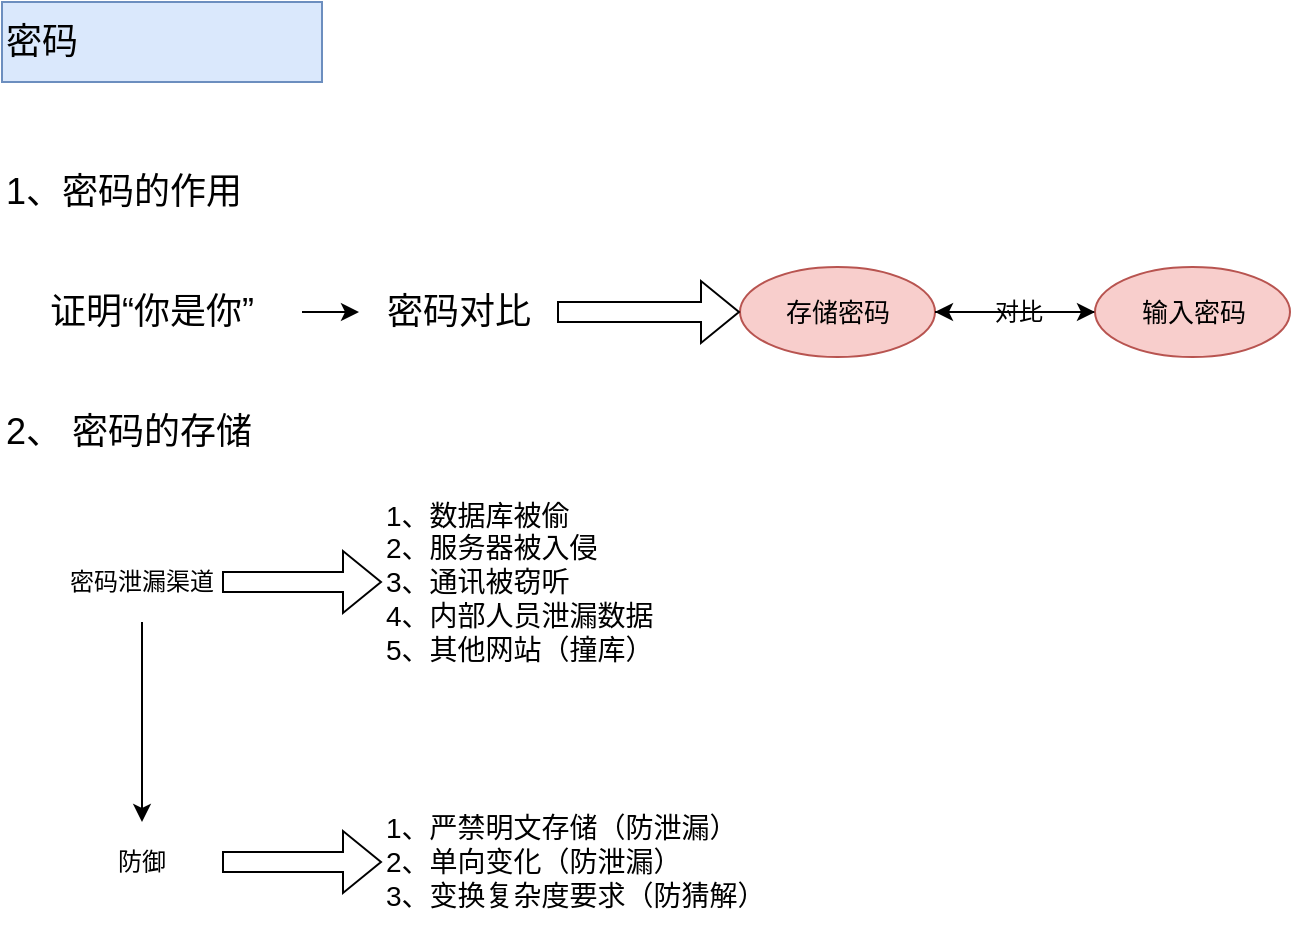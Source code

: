 <mxfile version="10.6.5" type="github"><diagram id="C_O-eJOAwh9OdCeOEhND" name="Page-1"><mxGraphModel dx="1158" dy="766" grid="1" gridSize="10" guides="1" tooltips="1" connect="1" arrows="1" fold="1" page="1" pageScale="1" pageWidth="1000" pageHeight="1169" math="0" shadow="0"><root><mxCell id="0"/><mxCell id="1" parent="0"/><mxCell id="Axd8CGAUHefXXMegwMKc-12" value="密码" style="text;html=1;strokeColor=#6c8ebf;fillColor=#dae8fc;align=left;verticalAlign=middle;whiteSpace=wrap;rounded=0;fontSize=18;" vertex="1" parent="1"><mxGeometry x="40" y="40" width="160" height="40" as="geometry"/></mxCell><mxCell id="Axd8CGAUHefXXMegwMKc-14" value="1、密码的作用" style="text;html=1;strokeColor=none;fillColor=none;align=left;verticalAlign=middle;whiteSpace=wrap;rounded=0;fontSize=18;" vertex="1" parent="1"><mxGeometry x="40" y="120" width="150" height="30" as="geometry"/></mxCell><mxCell id="Axd8CGAUHefXXMegwMKc-30" value="" style="group" vertex="1" connectable="0" parent="1"><mxGeometry x="40" y="172.5" width="644" height="45" as="geometry"/></mxCell><mxCell id="Axd8CGAUHefXXMegwMKc-16" value="证明“你是你”" style="text;html=1;strokeColor=none;fillColor=none;align=center;verticalAlign=middle;whiteSpace=wrap;rounded=0;fontSize=18;" vertex="1" parent="Axd8CGAUHefXXMegwMKc-30"><mxGeometry y="7.5" width="150" height="30" as="geometry"/></mxCell><mxCell id="Axd8CGAUHefXXMegwMKc-18" value="密码对比" style="text;html=1;strokeColor=none;fillColor=none;align=center;verticalAlign=middle;whiteSpace=wrap;rounded=0;fontSize=18;" vertex="1" parent="Axd8CGAUHefXXMegwMKc-30"><mxGeometry x="178.5" y="7.5" width="99" height="30" as="geometry"/></mxCell><mxCell id="Axd8CGAUHefXXMegwMKc-27" style="edgeStyle=orthogonalEdgeStyle;rounded=0;orthogonalLoop=1;jettySize=auto;html=1;entryX=0;entryY=0.5;entryDx=0;entryDy=0;" edge="1" parent="Axd8CGAUHefXXMegwMKc-30" source="Axd8CGAUHefXXMegwMKc-16" target="Axd8CGAUHefXXMegwMKc-18"><mxGeometry relative="1" as="geometry"/></mxCell><mxCell id="Axd8CGAUHefXXMegwMKc-19" value="存储密码" style="ellipse;whiteSpace=wrap;html=1;fontSize=13;align=center;fillColor=#f8cecc;strokeColor=#b85450;" vertex="1" parent="Axd8CGAUHefXXMegwMKc-30"><mxGeometry x="369" width="97.5" height="45" as="geometry"/></mxCell><mxCell id="Axd8CGAUHefXXMegwMKc-28" style="edgeStyle=orthogonalEdgeStyle;rounded=0;orthogonalLoop=1;jettySize=auto;html=1;shape=flexArrow;" edge="1" parent="Axd8CGAUHefXXMegwMKc-30" source="Axd8CGAUHefXXMegwMKc-18" target="Axd8CGAUHefXXMegwMKc-19"><mxGeometry relative="1" as="geometry"/></mxCell><mxCell id="Axd8CGAUHefXXMegwMKc-25" style="edgeStyle=orthogonalEdgeStyle;rounded=0;orthogonalLoop=1;jettySize=auto;html=1;" edge="1" parent="Axd8CGAUHefXXMegwMKc-30" source="Axd8CGAUHefXXMegwMKc-23" target="Axd8CGAUHefXXMegwMKc-19"><mxGeometry relative="1" as="geometry"/></mxCell><mxCell id="Axd8CGAUHefXXMegwMKc-26" value="对比" style="text;html=1;resizable=0;points=[];align=center;verticalAlign=middle;labelBackgroundColor=#ffffff;" vertex="1" connectable="0" parent="Axd8CGAUHefXXMegwMKc-25"><mxGeometry x="-0.025" relative="1" as="geometry"><mxPoint as="offset"/></mxGeometry></mxCell><mxCell id="Axd8CGAUHefXXMegwMKc-23" value="输入密码" style="ellipse;whiteSpace=wrap;html=1;fontSize=13;align=center;fillColor=#f8cecc;strokeColor=#b85450;" vertex="1" parent="Axd8CGAUHefXXMegwMKc-30"><mxGeometry x="546.5" width="97.5" height="45" as="geometry"/></mxCell><mxCell id="Axd8CGAUHefXXMegwMKc-24" style="edgeStyle=orthogonalEdgeStyle;rounded=0;orthogonalLoop=1;jettySize=auto;html=1;" edge="1" parent="Axd8CGAUHefXXMegwMKc-30" source="Axd8CGAUHefXXMegwMKc-19" target="Axd8CGAUHefXXMegwMKc-23"><mxGeometry relative="1" as="geometry"/></mxCell><mxCell id="Axd8CGAUHefXXMegwMKc-31" value="2、 密码的存储" style="text;html=1;strokeColor=none;fillColor=none;align=left;verticalAlign=middle;whiteSpace=wrap;rounded=0;fontSize=18;" vertex="1" parent="1"><mxGeometry x="40" y="240" width="150" height="30" as="geometry"/></mxCell><mxCell id="Axd8CGAUHefXXMegwMKc-34" value="" style="edgeStyle=orthogonalEdgeStyle;shape=flexArrow;rounded=0;orthogonalLoop=1;jettySize=auto;html=1;" edge="1" parent="1" source="Axd8CGAUHefXXMegwMKc-32" target="Axd8CGAUHefXXMegwMKc-33"><mxGeometry relative="1" as="geometry"/></mxCell><mxCell id="Axd8CGAUHefXXMegwMKc-36" value="" style="edgeStyle=orthogonalEdgeStyle;rounded=0;orthogonalLoop=1;jettySize=auto;html=1;fontSize=14;" edge="1" parent="1" source="Axd8CGAUHefXXMegwMKc-32" target="Axd8CGAUHefXXMegwMKc-35"><mxGeometry relative="1" as="geometry"/></mxCell><mxCell id="Axd8CGAUHefXXMegwMKc-32" value="密码泄漏渠道" style="text;html=1;strokeColor=none;fillColor=none;align=center;verticalAlign=middle;whiteSpace=wrap;rounded=0;" vertex="1" parent="1"><mxGeometry x="70" y="310" width="80" height="40" as="geometry"/></mxCell><mxCell id="Axd8CGAUHefXXMegwMKc-40" value="" style="edgeStyle=orthogonalEdgeStyle;shape=flexArrow;rounded=0;orthogonalLoop=1;jettySize=auto;html=1;fontSize=14;" edge="1" parent="1" source="Axd8CGAUHefXXMegwMKc-35" target="Axd8CGAUHefXXMegwMKc-39"><mxGeometry relative="1" as="geometry"/></mxCell><mxCell id="Axd8CGAUHefXXMegwMKc-35" value="防御" style="text;html=1;strokeColor=none;fillColor=none;align=center;verticalAlign=middle;whiteSpace=wrap;rounded=0;" vertex="1" parent="1"><mxGeometry x="70" y="450" width="80" height="40" as="geometry"/></mxCell><mxCell id="Axd8CGAUHefXXMegwMKc-39" value="1、严禁明文存储（防泄漏）&lt;br style=&quot;font-size: 14px;&quot;&gt;2、单向变化（防泄漏）&lt;br style=&quot;font-size: 14px;&quot;&gt;3、变换复杂度要求（防猜解）&lt;br style=&quot;font-size: 14px;&quot;&gt;" style="text;html=1;strokeColor=none;fillColor=none;align=left;verticalAlign=middle;whiteSpace=wrap;rounded=0;fontSize=14;" vertex="1" parent="1"><mxGeometry x="230" y="435" width="210" height="70" as="geometry"/></mxCell><mxCell id="Axd8CGAUHefXXMegwMKc-33" value="1、数据库被偷&lt;br style=&quot;font-size: 14px;&quot;&gt;2、服务器被入侵&lt;br style=&quot;font-size: 14px;&quot;&gt;3、通讯被窃听&lt;br style=&quot;font-size: 14px;&quot;&gt;4、内部人员泄漏数据&lt;br style=&quot;font-size: 14px;&quot;&gt;5、其他网站（撞库）&lt;br style=&quot;font-size: 14px;&quot;&gt;" style="text;html=1;strokeColor=none;fillColor=none;align=left;verticalAlign=middle;whiteSpace=wrap;rounded=0;fontSize=14;" vertex="1" parent="1"><mxGeometry x="230" y="277.5" width="220" height="105" as="geometry"/></mxCell></root></mxGraphModel></diagram></mxfile>